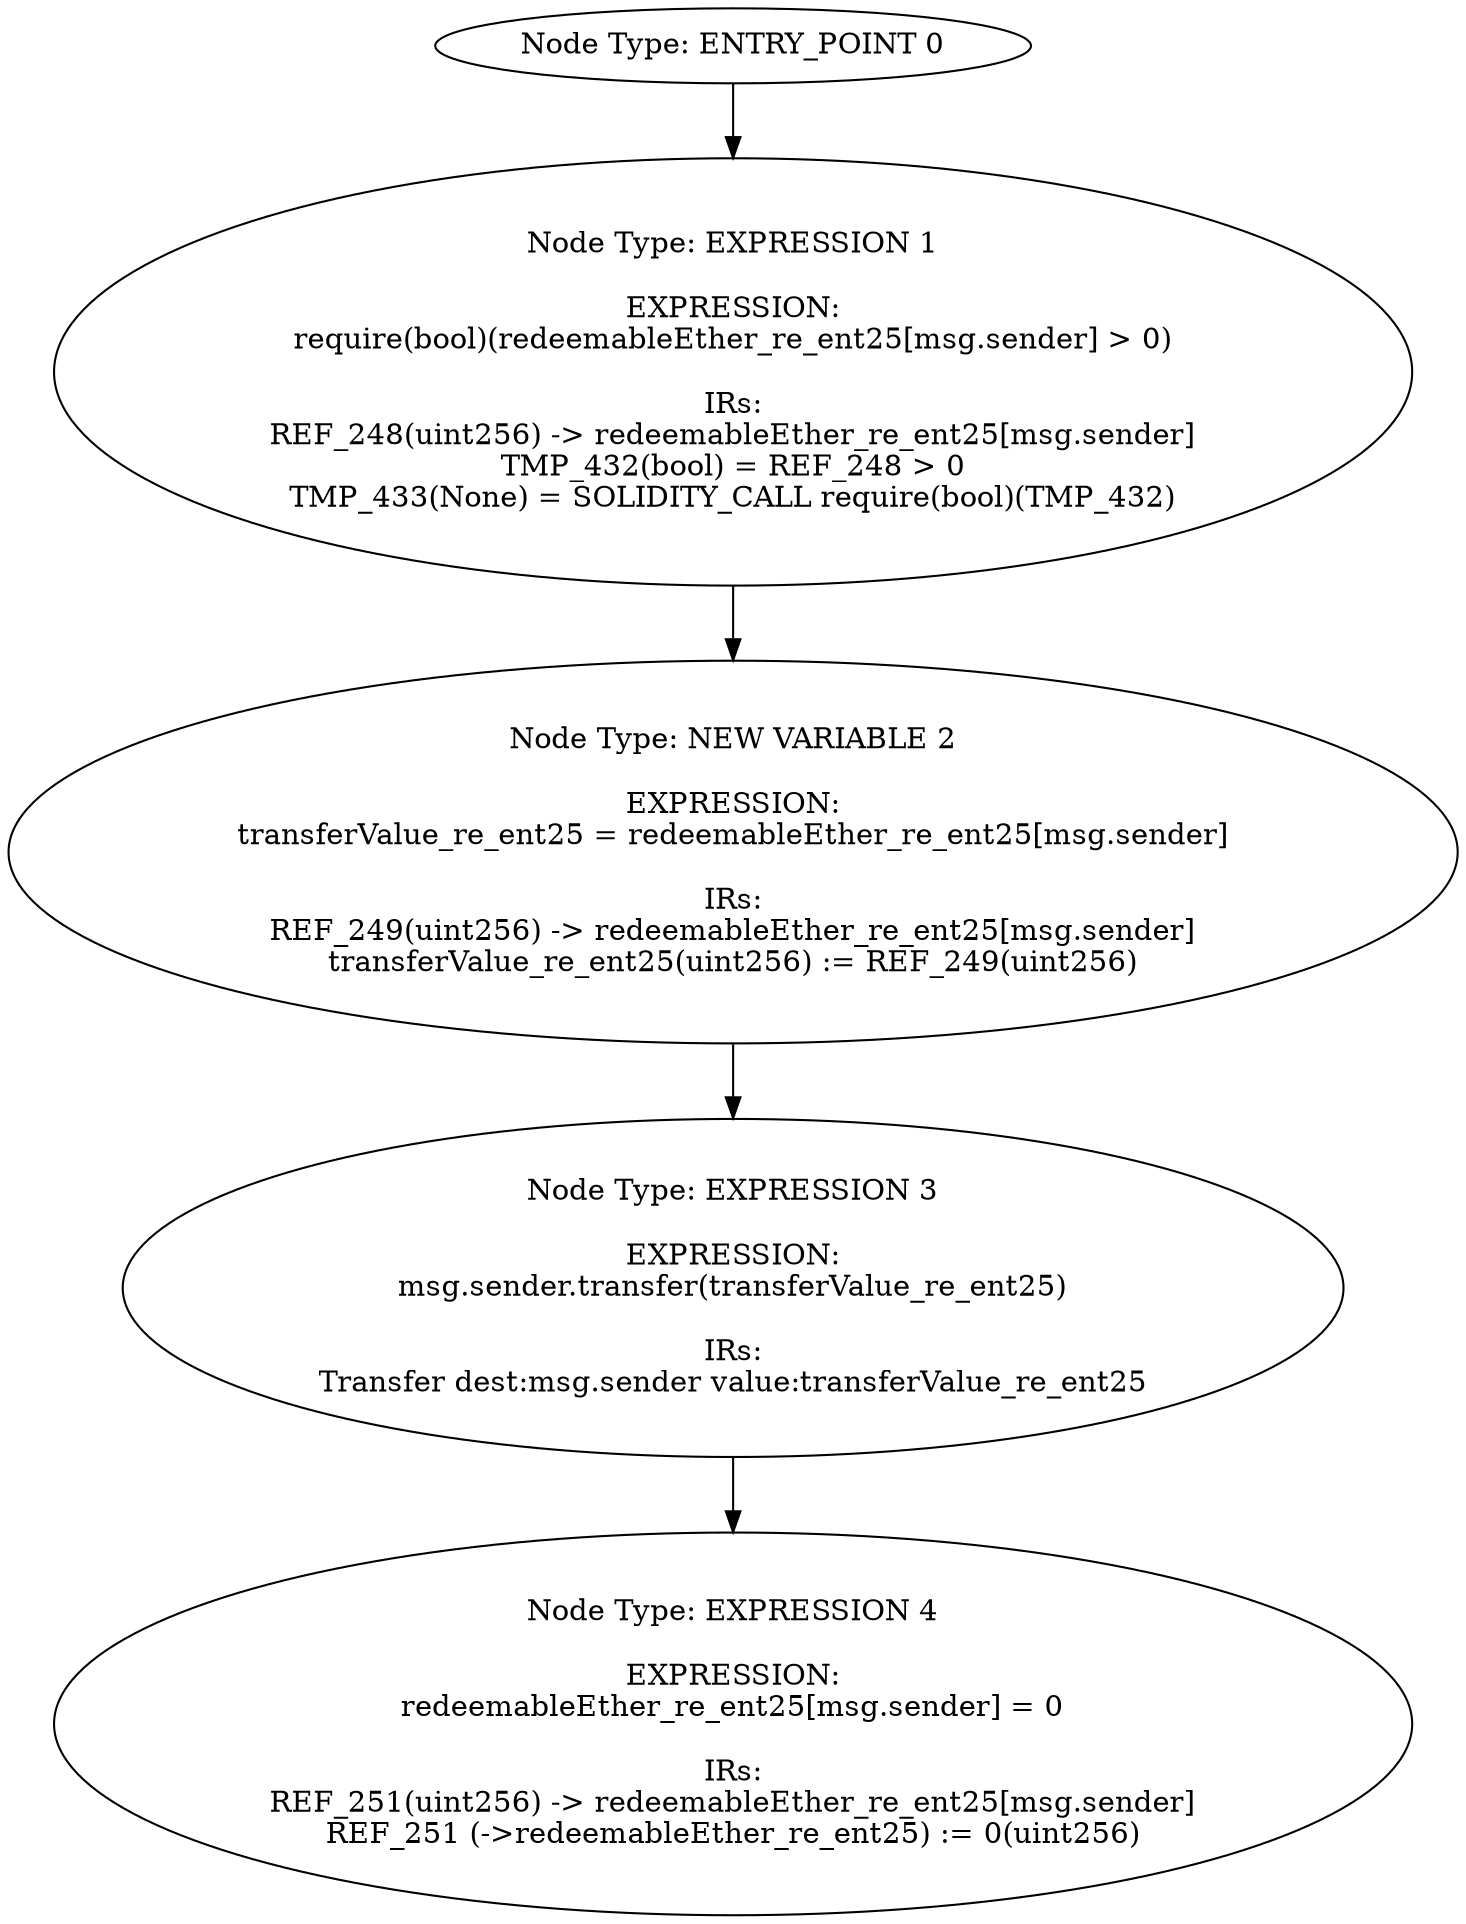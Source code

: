 digraph{
0[label="Node Type: ENTRY_POINT 0
"];
0->1;
1[label="Node Type: EXPRESSION 1

EXPRESSION:
require(bool)(redeemableEther_re_ent25[msg.sender] > 0)

IRs:
REF_248(uint256) -> redeemableEther_re_ent25[msg.sender]
TMP_432(bool) = REF_248 > 0
TMP_433(None) = SOLIDITY_CALL require(bool)(TMP_432)"];
1->2;
2[label="Node Type: NEW VARIABLE 2

EXPRESSION:
transferValue_re_ent25 = redeemableEther_re_ent25[msg.sender]

IRs:
REF_249(uint256) -> redeemableEther_re_ent25[msg.sender]
transferValue_re_ent25(uint256) := REF_249(uint256)"];
2->3;
3[label="Node Type: EXPRESSION 3

EXPRESSION:
msg.sender.transfer(transferValue_re_ent25)

IRs:
Transfer dest:msg.sender value:transferValue_re_ent25"];
3->4;
4[label="Node Type: EXPRESSION 4

EXPRESSION:
redeemableEther_re_ent25[msg.sender] = 0

IRs:
REF_251(uint256) -> redeemableEther_re_ent25[msg.sender]
REF_251 (->redeemableEther_re_ent25) := 0(uint256)"];
}
